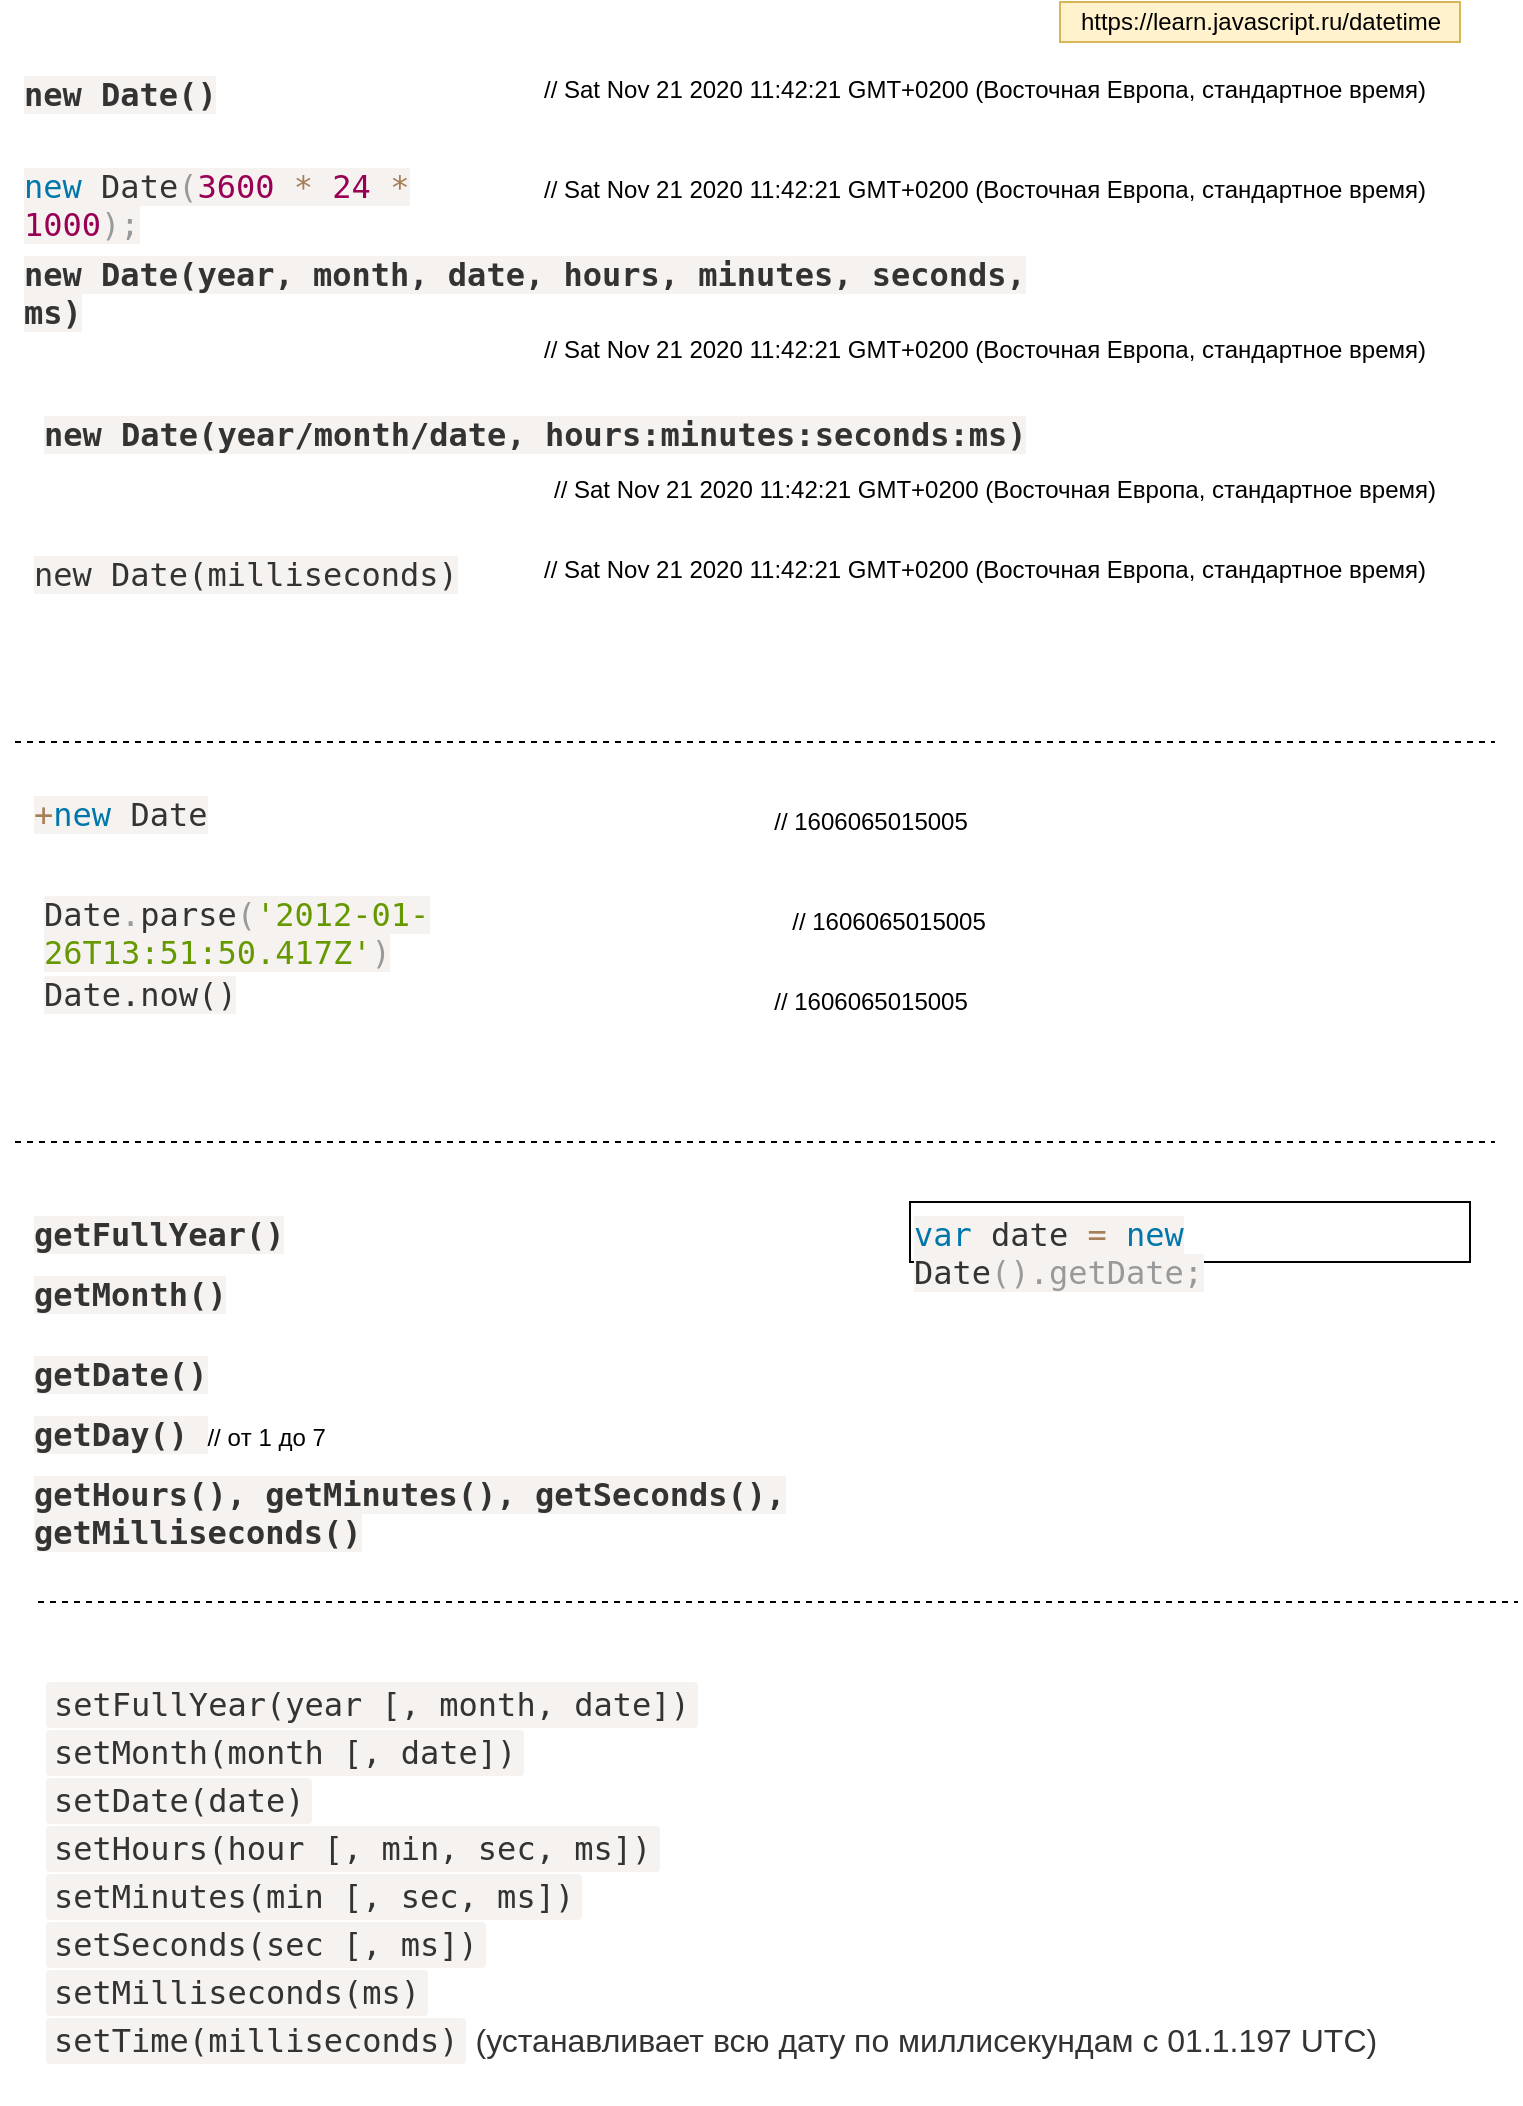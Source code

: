 <mxfile version="13.7.3" type="device" pages="2"><diagram id="C0SLp1-Ot98nmbYjIeOZ" name="data"><mxGraphModel dx="1024" dy="592" grid="1" gridSize="10" guides="1" tooltips="1" connect="1" arrows="1" fold="1" page="1" pageScale="1" pageWidth="827" pageHeight="1169" math="0" shadow="0"><root><mxCell id="0"/><mxCell id="1" parent="0"/><mxCell id="b2zXuOc86vIh6paHf0Ve-1" value="&lt;span style=&quot;color: rgb(51, 51, 51); font-family: consolas, &amp;quot;lucida console&amp;quot;, menlo, monaco, monospace; font-size: 16px; font-style: normal; font-weight: 700; letter-spacing: normal; text-indent: 0px; text-transform: none; word-spacing: 0px; background-color: rgb(245, 242, 240); display: inline; float: none;&quot;&gt;new Date()&lt;/span&gt;" style="text;whiteSpace=wrap;html=1;" parent="1" vertex="1"><mxGeometry x="40" y="40" width="110" height="30" as="geometry"/></mxCell><mxCell id="b2zXuOc86vIh6paHf0Ve-2" value="// Sat Nov 21 2020 11:42:21 GMT+0200 (Восточная Европа, стандартное время)" style="text;whiteSpace=wrap;html=1;" parent="1" vertex="1"><mxGeometry x="300" y="40" width="460" height="30" as="geometry"/></mxCell><mxCell id="b2zXuOc86vIh6paHf0Ve-3" value="&lt;span class=&quot;token keyword&quot; style=&quot;color: rgb(0, 119, 170); font-family: consolas, &amp;quot;lucida console&amp;quot;, menlo, monaco, monospace; font-size: 16px; font-style: normal; font-weight: 400; letter-spacing: normal; text-align: left; text-indent: 0px; text-transform: none; word-spacing: 0px; background-color: rgb(245, 242, 240);&quot;&gt;new&lt;/span&gt;&lt;span style=&quot;color: rgb(51, 51, 51); font-family: consolas, &amp;quot;lucida console&amp;quot;, menlo, monaco, monospace; font-size: 16px; font-style: normal; font-weight: 400; letter-spacing: normal; text-align: left; text-indent: 0px; text-transform: none; word-spacing: 0px; background-color: rgb(245, 242, 240); display: inline; float: none;&quot;&gt; &lt;/span&gt;&lt;span class=&quot;token class-name&quot; style=&quot;color: rgb(51, 51, 51); font-family: consolas, &amp;quot;lucida console&amp;quot;, menlo, monaco, monospace; font-size: 16px; font-style: normal; font-weight: 400; letter-spacing: normal; text-align: left; text-indent: 0px; text-transform: none; word-spacing: 0px; background-color: rgb(245, 242, 240);&quot;&gt;Date&lt;/span&gt;&lt;span class=&quot;token punctuation&quot; style=&quot;color: rgb(153, 153, 153); font-family: consolas, &amp;quot;lucida console&amp;quot;, menlo, monaco, monospace; font-size: 16px; font-style: normal; font-weight: 400; letter-spacing: normal; text-align: left; text-indent: 0px; text-transform: none; word-spacing: 0px; background-color: rgb(245, 242, 240);&quot;&gt;(&lt;/span&gt;&lt;span class=&quot;token number&quot; style=&quot;color: rgb(153, 0, 85); font-family: consolas, &amp;quot;lucida console&amp;quot;, menlo, monaco, monospace; font-size: 16px; font-style: normal; font-weight: 400; letter-spacing: normal; text-align: left; text-indent: 0px; text-transform: none; word-spacing: 0px; background-color: rgb(245, 242, 240);&quot;&gt;3600&lt;/span&gt;&lt;span style=&quot;color: rgb(51, 51, 51); font-family: consolas, &amp;quot;lucida console&amp;quot;, menlo, monaco, monospace; font-size: 16px; font-style: normal; font-weight: 400; letter-spacing: normal; text-align: left; text-indent: 0px; text-transform: none; word-spacing: 0px; background-color: rgb(245, 242, 240); display: inline; float: none;&quot;&gt; &lt;/span&gt;&lt;span class=&quot;token operator&quot; style=&quot;color: rgb(166, 127, 89); font-family: consolas, &amp;quot;lucida console&amp;quot;, menlo, monaco, monospace; font-size: 16px; font-style: normal; font-weight: 400; letter-spacing: normal; text-align: left; text-indent: 0px; text-transform: none; word-spacing: 0px; background-color: rgb(245, 242, 240);&quot;&gt;*&lt;/span&gt;&lt;span style=&quot;color: rgb(51, 51, 51); font-family: consolas, &amp;quot;lucida console&amp;quot;, menlo, monaco, monospace; font-size: 16px; font-style: normal; font-weight: 400; letter-spacing: normal; text-align: left; text-indent: 0px; text-transform: none; word-spacing: 0px; background-color: rgb(245, 242, 240); display: inline; float: none;&quot;&gt; &lt;/span&gt;&lt;span class=&quot;token number&quot; style=&quot;color: rgb(153, 0, 85); font-family: consolas, &amp;quot;lucida console&amp;quot;, menlo, monaco, monospace; font-size: 16px; font-style: normal; font-weight: 400; letter-spacing: normal; text-align: left; text-indent: 0px; text-transform: none; word-spacing: 0px; background-color: rgb(245, 242, 240);&quot;&gt;24&lt;/span&gt;&lt;span style=&quot;color: rgb(51, 51, 51); font-family: consolas, &amp;quot;lucida console&amp;quot;, menlo, monaco, monospace; font-size: 16px; font-style: normal; font-weight: 400; letter-spacing: normal; text-align: left; text-indent: 0px; text-transform: none; word-spacing: 0px; background-color: rgb(245, 242, 240); display: inline; float: none;&quot;&gt; &lt;/span&gt;&lt;span class=&quot;token operator&quot; style=&quot;color: rgb(166, 127, 89); font-family: consolas, &amp;quot;lucida console&amp;quot;, menlo, monaco, monospace; font-size: 16px; font-style: normal; font-weight: 400; letter-spacing: normal; text-align: left; text-indent: 0px; text-transform: none; word-spacing: 0px; background-color: rgb(245, 242, 240);&quot;&gt;*&lt;/span&gt;&lt;span style=&quot;color: rgb(51, 51, 51); font-family: consolas, &amp;quot;lucida console&amp;quot;, menlo, monaco, monospace; font-size: 16px; font-style: normal; font-weight: 400; letter-spacing: normal; text-align: left; text-indent: 0px; text-transform: none; word-spacing: 0px; background-color: rgb(245, 242, 240); display: inline; float: none;&quot;&gt; &lt;/span&gt;&lt;span class=&quot;token number&quot; style=&quot;color: rgb(153, 0, 85); font-family: consolas, &amp;quot;lucida console&amp;quot;, menlo, monaco, monospace; font-size: 16px; font-style: normal; font-weight: 400; letter-spacing: normal; text-align: left; text-indent: 0px; text-transform: none; word-spacing: 0px; background-color: rgb(245, 242, 240);&quot;&gt;1000&lt;/span&gt;&lt;span class=&quot;token punctuation&quot; style=&quot;color: rgb(153, 153, 153); font-family: consolas, &amp;quot;lucida console&amp;quot;, menlo, monaco, monospace; font-size: 16px; font-style: normal; font-weight: 400; letter-spacing: normal; text-align: left; text-indent: 0px; text-transform: none; word-spacing: 0px; background-color: rgb(245, 242, 240);&quot;&gt;)&lt;/span&gt;&lt;span class=&quot;token punctuation&quot; style=&quot;color: rgb(153, 153, 153); font-family: consolas, &amp;quot;lucida console&amp;quot;, menlo, monaco, monospace; font-size: 16px; font-style: normal; font-weight: 400; letter-spacing: normal; text-align: left; text-indent: 0px; text-transform: none; word-spacing: 0px; background-color: rgb(245, 242, 240);&quot;&gt;;&lt;/span&gt;" style="text;whiteSpace=wrap;html=1;" parent="1" vertex="1"><mxGeometry x="40" y="86" width="260" height="30" as="geometry"/></mxCell><mxCell id="b2zXuOc86vIh6paHf0Ve-4" value="// Sat Nov 21 2020 11:42:21 GMT+0200 (Восточная Европа, стандартное время)" style="text;whiteSpace=wrap;html=1;" parent="1" vertex="1"><mxGeometry x="300" y="90" width="460" height="30" as="geometry"/></mxCell><mxCell id="b2zXuOc86vIh6paHf0Ve-5" value="&lt;span style=&quot;color: rgb(51, 51, 51); font-family: consolas, &amp;quot;lucida console&amp;quot;, menlo, monaco, monospace; font-size: 16px; font-style: normal; font-weight: 700; letter-spacing: normal; text-indent: 0px; text-transform: none; word-spacing: 0px; background-color: rgb(245, 242, 240); display: inline; float: none;&quot;&gt;new Date(year, month, date, hours, minutes, seconds, ms)&lt;/span&gt;" style="text;whiteSpace=wrap;html=1;" parent="1" vertex="1"><mxGeometry x="40" y="130" width="520" height="30" as="geometry"/></mxCell><mxCell id="b2zXuOc86vIh6paHf0Ve-6" value="// Sat Nov 21 2020 11:42:21 GMT+0200 (Восточная Европа, стандартное время)" style="text;whiteSpace=wrap;html=1;" parent="1" vertex="1"><mxGeometry x="300" y="170" width="460" height="30" as="geometry"/></mxCell><mxCell id="b2zXuOc86vIh6paHf0Ve-7" value="" style="endArrow=none;dashed=1;html=1;" parent="1" edge="1"><mxGeometry width="50" height="50" relative="1" as="geometry"><mxPoint x="37.5" y="380" as="sourcePoint"/><mxPoint x="777.5" y="380" as="targetPoint"/></mxGeometry></mxCell><mxCell id="b2zXuOc86vIh6paHf0Ve-8" value="&lt;span style=&quot;color: rgb(51, 51, 51); font-family: consolas, &amp;quot;lucida console&amp;quot;, menlo, monaco, monospace; font-size: 16px; font-style: normal; font-weight: 700; letter-spacing: normal; text-indent: 0px; text-transform: none; word-spacing: 0px; background-color: rgb(245, 242, 240); display: inline; float: none;&quot;&gt;getFullYear()&lt;/span&gt;" style="text;whiteSpace=wrap;html=1;" parent="1" vertex="1"><mxGeometry x="45" y="610" width="140" height="30" as="geometry"/></mxCell><mxCell id="b2zXuOc86vIh6paHf0Ve-9" value="&lt;span style=&quot;color: rgb(51, 51, 51); font-family: consolas, &amp;quot;lucida console&amp;quot;, menlo, monaco, monospace; font-size: 16px; font-style: normal; font-weight: 700; letter-spacing: normal; text-indent: 0px; text-transform: none; word-spacing: 0px; background-color: rgb(245, 242, 240); display: inline; float: none;&quot;&gt;getMonth()&lt;/span&gt;" style="text;whiteSpace=wrap;html=1;" parent="1" vertex="1"><mxGeometry x="45" y="640" width="110" height="30" as="geometry"/></mxCell><mxCell id="b2zXuOc86vIh6paHf0Ve-10" value="&lt;span style=&quot;color: rgb(51, 51, 51); font-family: consolas, &amp;quot;lucida console&amp;quot;, menlo, monaco, monospace; font-size: 16px; font-style: normal; font-weight: 700; letter-spacing: normal; text-indent: 0px; text-transform: none; word-spacing: 0px; background-color: rgb(245, 242, 240); display: inline; float: none;&quot;&gt;getDate()&lt;/span&gt;" style="text;whiteSpace=wrap;html=1;" parent="1" vertex="1"><mxGeometry x="45" y="680" width="100" height="30" as="geometry"/></mxCell><mxCell id="b2zXuOc86vIh6paHf0Ve-11" value="&lt;span style=&quot;color: rgb(51, 51, 51); font-family: consolas, &amp;quot;lucida console&amp;quot;, menlo, monaco, monospace; font-size: 16px; font-style: normal; font-weight: 700; letter-spacing: normal; text-indent: 0px; text-transform: none; word-spacing: 0px; background-color: rgb(245, 242, 240); display: inline; float: none;&quot;&gt;getHours(), getMinutes(), getSeconds(), getMilliseconds()&lt;/span&gt;" style="text;whiteSpace=wrap;html=1;" parent="1" vertex="1"><mxGeometry x="45" y="740" width="530" height="30" as="geometry"/></mxCell><mxCell id="b2zXuOc86vIh6paHf0Ve-12" value="&lt;span style=&quot;color: rgb(51 , 51 , 51) ; font-family: &amp;#34;consolas&amp;#34; , &amp;#34;lucida console&amp;#34; , &amp;#34;menlo&amp;#34; , &amp;#34;monaco&amp;#34; , monospace ; font-size: 16px ; font-style: normal ; font-weight: 700 ; letter-spacing: normal ; text-indent: 0px ; text-transform: none ; word-spacing: 0px ; background-color: rgb(245 , 242 , 240) ; display: inline ; float: none&quot;&gt;getDay()&amp;nbsp;&lt;/span&gt;&lt;span style=&quot;text-align: center&quot;&gt;// oт 1 до 7&lt;/span&gt;" style="text;whiteSpace=wrap;html=1;" parent="1" vertex="1"><mxGeometry x="45" y="710" width="150" height="30" as="geometry"/></mxCell><mxCell id="b2zXuOc86vIh6paHf0Ve-13" value="&lt;span class=&quot;token keyword&quot; style=&quot;color: rgb(0 , 119 , 170) ; font-family: &amp;#34;consolas&amp;#34; , &amp;#34;lucida console&amp;#34; , &amp;#34;menlo&amp;#34; , &amp;#34;monaco&amp;#34; , monospace ; font-size: 16px ; font-style: normal ; font-weight: 400 ; letter-spacing: normal ; text-align: left ; text-indent: 0px ; text-transform: none ; word-spacing: 0px ; background-color: rgb(245 , 242 , 240)&quot;&gt;var&lt;/span&gt;&lt;span style=&quot;color: rgb(51 , 51 , 51) ; font-family: &amp;#34;consolas&amp;#34; , &amp;#34;lucida console&amp;#34; , &amp;#34;menlo&amp;#34; , &amp;#34;monaco&amp;#34; , monospace ; font-size: 16px ; font-style: normal ; font-weight: 400 ; letter-spacing: normal ; text-align: left ; text-indent: 0px ; text-transform: none ; word-spacing: 0px ; background-color: rgb(245 , 242 , 240) ; display: inline ; float: none&quot;&gt; date &lt;/span&gt;&lt;span class=&quot;token operator&quot; style=&quot;color: rgb(166 , 127 , 89) ; font-family: &amp;#34;consolas&amp;#34; , &amp;#34;lucida console&amp;#34; , &amp;#34;menlo&amp;#34; , &amp;#34;monaco&amp;#34; , monospace ; font-size: 16px ; font-style: normal ; font-weight: 400 ; letter-spacing: normal ; text-align: left ; text-indent: 0px ; text-transform: none ; word-spacing: 0px ; background-color: rgb(245 , 242 , 240)&quot;&gt;=&lt;/span&gt;&lt;span style=&quot;color: rgb(51 , 51 , 51) ; font-family: &amp;#34;consolas&amp;#34; , &amp;#34;lucida console&amp;#34; , &amp;#34;menlo&amp;#34; , &amp;#34;monaco&amp;#34; , monospace ; font-size: 16px ; font-style: normal ; font-weight: 400 ; letter-spacing: normal ; text-align: left ; text-indent: 0px ; text-transform: none ; word-spacing: 0px ; background-color: rgb(245 , 242 , 240) ; display: inline ; float: none&quot;&gt; &lt;/span&gt;&lt;span class=&quot;token keyword&quot; style=&quot;color: rgb(0 , 119 , 170) ; font-family: &amp;#34;consolas&amp;#34; , &amp;#34;lucida console&amp;#34; , &amp;#34;menlo&amp;#34; , &amp;#34;monaco&amp;#34; , monospace ; font-size: 16px ; font-style: normal ; font-weight: 400 ; letter-spacing: normal ; text-align: left ; text-indent: 0px ; text-transform: none ; word-spacing: 0px ; background-color: rgb(245 , 242 , 240)&quot;&gt;new&lt;/span&gt;&lt;span style=&quot;color: rgb(51 , 51 , 51) ; font-family: &amp;#34;consolas&amp;#34; , &amp;#34;lucida console&amp;#34; , &amp;#34;menlo&amp;#34; , &amp;#34;monaco&amp;#34; , monospace ; font-size: 16px ; font-style: normal ; font-weight: 400 ; letter-spacing: normal ; text-align: left ; text-indent: 0px ; text-transform: none ; word-spacing: 0px ; background-color: rgb(245 , 242 , 240) ; display: inline ; float: none&quot;&gt; &lt;/span&gt;&lt;span class=&quot;token class-name&quot; style=&quot;color: rgb(51 , 51 , 51) ; font-family: &amp;#34;consolas&amp;#34; , &amp;#34;lucida console&amp;#34; , &amp;#34;menlo&amp;#34; , &amp;#34;monaco&amp;#34; , monospace ; font-size: 16px ; font-style: normal ; font-weight: 400 ; letter-spacing: normal ; text-align: left ; text-indent: 0px ; text-transform: none ; word-spacing: 0px ; background-color: rgb(245 , 242 , 240)&quot;&gt;Date&lt;/span&gt;&lt;span class=&quot;token punctuation&quot; style=&quot;color: rgb(153 , 153 , 153) ; font-family: &amp;#34;consolas&amp;#34; , &amp;#34;lucida console&amp;#34; , &amp;#34;menlo&amp;#34; , &amp;#34;monaco&amp;#34; , monospace ; font-size: 16px ; font-style: normal ; font-weight: 400 ; letter-spacing: normal ; text-align: left ; text-indent: 0px ; text-transform: none ; word-spacing: 0px ; background-color: rgb(245 , 242 , 240)&quot;&gt;(&lt;/span&gt;&lt;span class=&quot;token punctuation&quot; style=&quot;color: rgb(153 , 153 , 153) ; font-family: &amp;#34;consolas&amp;#34; , &amp;#34;lucida console&amp;#34; , &amp;#34;menlo&amp;#34; , &amp;#34;monaco&amp;#34; , monospace ; font-size: 16px ; font-style: normal ; font-weight: 400 ; letter-spacing: normal ; text-align: left ; text-indent: 0px ; text-transform: none ; word-spacing: 0px ; background-color: rgb(245 , 242 , 240)&quot;&gt;).getDate&lt;/span&gt;&lt;span class=&quot;token punctuation&quot; style=&quot;color: rgb(153 , 153 , 153) ; font-family: &amp;#34;consolas&amp;#34; , &amp;#34;lucida console&amp;#34; , &amp;#34;menlo&amp;#34; , &amp;#34;monaco&amp;#34; , monospace ; font-size: 16px ; font-style: normal ; font-weight: 400 ; letter-spacing: normal ; text-align: left ; text-indent: 0px ; text-transform: none ; word-spacing: 0px ; background-color: rgb(245 , 242 , 240)&quot;&gt;;&lt;/span&gt;" style="text;whiteSpace=wrap;html=1;strokeColor=#000000;" parent="1" vertex="1"><mxGeometry x="485" y="610" width="280" height="30" as="geometry"/></mxCell><mxCell id="b2zXuOc86vIh6paHf0Ve-14" value="&lt;ul style=&quot;margin: 0px 0px 22px; padding: 0px 0px 0px 21px; list-style: none; color: rgb(51, 51, 51); font-size: 16px; font-style: normal; font-weight: 400; letter-spacing: normal; text-indent: 0px; text-transform: none; word-spacing: 0px; background-color: rgb(255, 255, 255);&quot;&gt;&lt;li style=&quot;margin: 0.3em 0px&quot;&gt;&lt;code style=&quot;font-family: &amp;quot;consolas&amp;quot; , &amp;quot;lucida console&amp;quot; , &amp;quot;menlo&amp;quot; , &amp;quot;monaco&amp;quot; , monospace ; padding: 2px 4px ; background: rgb(245 , 242 , 240) ; border-radius: 2px&quot;&gt;setFullYear(year [, month, date])&lt;/code&gt;&lt;/li&gt;&lt;li style=&quot;margin: 0.3em 0px&quot;&gt;&lt;code style=&quot;font-family: &amp;quot;consolas&amp;quot; , &amp;quot;lucida console&amp;quot; , &amp;quot;menlo&amp;quot; , &amp;quot;monaco&amp;quot; , monospace ; padding: 2px 4px ; background: rgb(245 , 242 , 240) ; border-radius: 2px&quot;&gt;setMonth(month [, date])&lt;/code&gt;&lt;/li&gt;&lt;li style=&quot;margin: 0.3em 0px&quot;&gt;&lt;code style=&quot;font-family: &amp;quot;consolas&amp;quot; , &amp;quot;lucida console&amp;quot; , &amp;quot;menlo&amp;quot; , &amp;quot;monaco&amp;quot; , monospace ; padding: 2px 4px ; background: rgb(245 , 242 , 240) ; border-radius: 2px&quot;&gt;setDate(date)&lt;/code&gt;&lt;/li&gt;&lt;li style=&quot;margin: 0.3em 0px&quot;&gt;&lt;code style=&quot;font-family: &amp;quot;consolas&amp;quot; , &amp;quot;lucida console&amp;quot; , &amp;quot;menlo&amp;quot; , &amp;quot;monaco&amp;quot; , monospace ; padding: 2px 4px ; background: rgb(245 , 242 , 240) ; border-radius: 2px&quot;&gt;setHours(hour [, min, sec, ms])&lt;/code&gt;&lt;/li&gt;&lt;li style=&quot;margin: 0.3em 0px&quot;&gt;&lt;code style=&quot;font-family: &amp;quot;consolas&amp;quot; , &amp;quot;lucida console&amp;quot; , &amp;quot;menlo&amp;quot; , &amp;quot;monaco&amp;quot; , monospace ; padding: 2px 4px ; background: rgb(245 , 242 , 240) ; border-radius: 2px&quot;&gt;setMinutes(min [, sec, ms])&lt;/code&gt;&lt;/li&gt;&lt;li style=&quot;margin: 0.3em 0px&quot;&gt;&lt;code style=&quot;font-family: &amp;quot;consolas&amp;quot; , &amp;quot;lucida console&amp;quot; , &amp;quot;menlo&amp;quot; , &amp;quot;monaco&amp;quot; , monospace ; padding: 2px 4px ; background: rgb(245 , 242 , 240) ; border-radius: 2px&quot;&gt;setSeconds(sec [, ms])&lt;/code&gt;&lt;/li&gt;&lt;li style=&quot;margin: 0.3em 0px&quot;&gt;&lt;code style=&quot;font-family: &amp;quot;consolas&amp;quot; , &amp;quot;lucida console&amp;quot; , &amp;quot;menlo&amp;quot; , &amp;quot;monaco&amp;quot; , monospace ; padding: 2px 4px ; background: rgb(245 , 242 , 240) ; border-radius: 2px&quot;&gt;setMilliseconds(ms)&lt;/code&gt;&lt;/li&gt;&lt;li style=&quot;margin: 0.3em 0px&quot;&gt;&lt;code style=&quot;font-family: &amp;quot;consolas&amp;quot; , &amp;quot;lucida console&amp;quot; , &amp;quot;menlo&amp;quot; , &amp;quot;monaco&amp;quot; , monospace ; padding: 2px 4px ; background: rgb(245 , 242 , 240) ; border-radius: 2px&quot;&gt;setTime(milliseconds)&lt;/code&gt;&lt;span&gt;&amp;nbsp;&lt;/span&gt;(устанавливает всю дату по миллисекундам с 01.1.197 UTC)&lt;/li&gt;&lt;/ul&gt;" style="text;whiteSpace=wrap;html=1;" parent="1" vertex="1"><mxGeometry x="30" y="840" width="755" height="200" as="geometry"/></mxCell><mxCell id="b2zXuOc86vIh6paHf0Ve-15" value="" style="endArrow=none;dashed=1;html=1;" parent="1" edge="1"><mxGeometry width="50" height="50" relative="1" as="geometry"><mxPoint x="49" y="810" as="sourcePoint"/><mxPoint x="789" y="810" as="targetPoint"/></mxGeometry></mxCell><mxCell id="hYqDtAxyc99Oe3brezLg-1" value="https://learn.javascript.ru/datetime" style="text;html=1;align=center;verticalAlign=middle;resizable=0;points=[];autosize=1;strokeColor=#d6b656;fillColor=#fff2cc;" parent="1" vertex="1"><mxGeometry x="560" y="10" width="200" height="20" as="geometry"/></mxCell><mxCell id="mqrT7VjjeOSOXV8vK15I-1" value="" style="endArrow=none;dashed=1;html=1;" parent="1" edge="1"><mxGeometry width="50" height="50" relative="1" as="geometry"><mxPoint x="37.5" y="580" as="sourcePoint"/><mxPoint x="777.5" y="580" as="targetPoint"/></mxGeometry></mxCell><mxCell id="mqrT7VjjeOSOXV8vK15I-2" value="&lt;span class=&quot;token operator&quot; style=&quot;color: rgb(166, 127, 89); font-family: consolas, &amp;quot;lucida console&amp;quot;, menlo, monaco, monospace; font-size: 16px; font-style: normal; font-weight: 400; letter-spacing: normal; text-align: left; text-indent: 0px; text-transform: none; word-spacing: 0px; background-color: rgb(245, 242, 240);&quot;&gt;+&lt;/span&gt;&lt;span class=&quot;token keyword&quot; style=&quot;color: rgb(0, 119, 170); font-family: consolas, &amp;quot;lucida console&amp;quot;, menlo, monaco, monospace; font-size: 16px; font-style: normal; font-weight: 400; letter-spacing: normal; text-align: left; text-indent: 0px; text-transform: none; word-spacing: 0px; background-color: rgb(245, 242, 240);&quot;&gt;new&lt;/span&gt;&lt;span style=&quot;color: rgb(51, 51, 51); font-family: consolas, &amp;quot;lucida console&amp;quot;, menlo, monaco, monospace; font-size: 16px; font-style: normal; font-weight: 400; letter-spacing: normal; text-align: left; text-indent: 0px; text-transform: none; word-spacing: 0px; background-color: rgb(245, 242, 240); display: inline; float: none;&quot;&gt; &lt;/span&gt;&lt;span class=&quot;token class-name&quot; style=&quot;color: rgb(51, 51, 51); font-family: consolas, &amp;quot;lucida console&amp;quot;, menlo, monaco, monospace; font-size: 16px; font-style: normal; font-weight: 400; letter-spacing: normal; text-align: left; text-indent: 0px; text-transform: none; word-spacing: 0px; background-color: rgb(245, 242, 240);&quot;&gt;Date&lt;/span&gt;" style="text;whiteSpace=wrap;html=1;" parent="1" vertex="1"><mxGeometry x="45" y="400" width="100" height="30" as="geometry"/></mxCell><mxCell id="mqrT7VjjeOSOXV8vK15I-3" value="//&amp;nbsp;1606065015005" style="text;html=1;align=center;verticalAlign=middle;resizable=0;points=[];autosize=1;" parent="1" vertex="1"><mxGeometry x="410" y="410" width="110" height="20" as="geometry"/></mxCell><mxCell id="bC6lxMcc2UQtyxQ8GTyD-1" value="&lt;span style=&quot;color: rgb(51, 51, 51); font-family: consolas, &amp;quot;lucida console&amp;quot;, menlo, monaco, monospace; font-size: 16px; font-style: normal; font-weight: 400; letter-spacing: normal; text-align: left; text-indent: 0px; text-transform: none; word-spacing: 0px; background-color: rgb(245, 242, 240); display: inline; float: none;&quot;&gt;Date&lt;/span&gt;&lt;span class=&quot;token punctuation&quot; style=&quot;color: rgb(153, 153, 153); font-family: consolas, &amp;quot;lucida console&amp;quot;, menlo, monaco, monospace; font-size: 16px; font-style: normal; font-weight: 400; letter-spacing: normal; text-align: left; text-indent: 0px; text-transform: none; word-spacing: 0px; background-color: rgb(245, 242, 240);&quot;&gt;.&lt;/span&gt;&lt;span class=&quot;token function&quot; style=&quot;color: rgb(51, 51, 51); font-family: consolas, &amp;quot;lucida console&amp;quot;, menlo, monaco, monospace; font-size: 16px; font-style: normal; font-weight: 400; letter-spacing: normal; text-align: left; text-indent: 0px; text-transform: none; word-spacing: 0px; background-color: rgb(245, 242, 240);&quot;&gt;parse&lt;/span&gt;&lt;span class=&quot;token punctuation&quot; style=&quot;color: rgb(153, 153, 153); font-family: consolas, &amp;quot;lucida console&amp;quot;, menlo, monaco, monospace; font-size: 16px; font-style: normal; font-weight: 400; letter-spacing: normal; text-align: left; text-indent: 0px; text-transform: none; word-spacing: 0px; background-color: rgb(245, 242, 240);&quot;&gt;(&lt;/span&gt;&lt;span class=&quot;token string&quot; style=&quot;color: rgb(102, 153, 0); font-family: consolas, &amp;quot;lucida console&amp;quot;, menlo, monaco, monospace; font-size: 16px; font-style: normal; font-weight: 400; letter-spacing: normal; text-align: left; text-indent: 0px; text-transform: none; word-spacing: 0px; background-color: rgb(245, 242, 240);&quot;&gt;'2012-01-26T13:51:50.417Z'&lt;/span&gt;&lt;span class=&quot;token punctuation&quot; style=&quot;color: rgb(153, 153, 153); font-family: consolas, &amp;quot;lucida console&amp;quot;, menlo, monaco, monospace; font-size: 16px; font-style: normal; font-weight: 400; letter-spacing: normal; text-align: left; text-indent: 0px; text-transform: none; word-spacing: 0px; background-color: rgb(245, 242, 240);&quot;&gt;)&lt;/span&gt;" style="text;whiteSpace=wrap;html=1;" parent="1" vertex="1"><mxGeometry x="50" y="450" width="360" height="30" as="geometry"/></mxCell><mxCell id="bC6lxMcc2UQtyxQ8GTyD-2" value="//&amp;nbsp;1606065015005" style="text;html=1;align=center;verticalAlign=middle;resizable=0;points=[];autosize=1;" parent="1" vertex="1"><mxGeometry x="419" y="460" width="110" height="20" as="geometry"/></mxCell><mxCell id="bC6lxMcc2UQtyxQ8GTyD-3" value="&lt;span style=&quot;color: rgb(51, 51, 51); font-family: consolas, &amp;quot;lucida console&amp;quot;, menlo, monaco, monospace; font-size: 16px; font-style: normal; font-weight: 400; letter-spacing: normal; text-indent: 0px; text-transform: none; word-spacing: 0px; background-color: rgb(245, 242, 240); display: inline; float: none;&quot;&gt;Date.now()&lt;/span&gt;" style="text;whiteSpace=wrap;html=1;" parent="1" vertex="1"><mxGeometry x="50" y="490" width="110" height="30" as="geometry"/></mxCell><mxCell id="bC6lxMcc2UQtyxQ8GTyD-4" value="//&amp;nbsp;1606065015005" style="text;html=1;align=center;verticalAlign=middle;resizable=0;points=[];autosize=1;" parent="1" vertex="1"><mxGeometry x="410" y="500" width="110" height="20" as="geometry"/></mxCell><mxCell id="bC6lxMcc2UQtyxQ8GTyD-5" value="&lt;span style=&quot;color: rgb(51, 51, 51); font-family: consolas, &amp;quot;lucida console&amp;quot;, menlo, monaco, monospace; font-size: 16px; font-style: normal; font-weight: 400; letter-spacing: normal; text-indent: 0px; text-transform: none; word-spacing: 0px; background-color: rgb(245, 242, 240); display: inline; float: none;&quot;&gt;new Date(milliseconds)&lt;/span&gt;" style="text;whiteSpace=wrap;html=1;" parent="1" vertex="1"><mxGeometry x="45" y="280" width="220" height="30" as="geometry"/></mxCell><mxCell id="bC6lxMcc2UQtyxQ8GTyD-6" value="// Sat Nov 21 2020 11:42:21 GMT+0200 (Восточная Европа, стандартное время)" style="text;whiteSpace=wrap;html=1;" parent="1" vertex="1"><mxGeometry x="300" y="280" width="460" height="30" as="geometry"/></mxCell><mxCell id="GiGThEqOzbR9YwLUUiaM-1" value="&lt;span style=&quot;color: rgb(51 , 51 , 51) ; font-family: &amp;#34;consolas&amp;#34; , &amp;#34;lucida console&amp;#34; , &amp;#34;menlo&amp;#34; , &amp;#34;monaco&amp;#34; , monospace ; font-size: 16px ; font-style: normal ; font-weight: 700 ; letter-spacing: normal ; text-indent: 0px ; text-transform: none ; word-spacing: 0px ; background-color: rgb(245 , 242 , 240) ; display: inline ; float: none&quot;&gt;new Date(year/month/date, hours:minutes:seconds:ms)&lt;/span&gt;" style="text;whiteSpace=wrap;html=1;" parent="1" vertex="1"><mxGeometry x="50" y="210" width="520" height="30" as="geometry"/></mxCell><mxCell id="GiGThEqOzbR9YwLUUiaM-2" value="// Sat Nov 21 2020 11:42:21 GMT+0200 (Восточная Европа, стандартное время)" style="text;whiteSpace=wrap;html=1;" parent="1" vertex="1"><mxGeometry x="305" y="240" width="460" height="30" as="geometry"/></mxCell></root></mxGraphModel></diagram><diagram id="d97gC4WNA4rnNQv7jDju" name="фишки"><mxGraphModel dx="1024" dy="592" grid="1" gridSize="10" guides="1" tooltips="1" connect="1" arrows="1" fold="1" page="1" pageScale="1" pageWidth="827" pageHeight="1169" math="0" shadow="0"><root><mxCell id="qQYNz6X-S9TifWbt1GUN-0"/><mxCell id="qQYNz6X-S9TifWbt1GUN-1" parent="qQYNz6X-S9TifWbt1GUN-0"/><mxCell id="qQYNz6X-S9TifWbt1GUN-2" value="дата больше на 70 лет" style="text;html=1;align=center;verticalAlign=middle;resizable=0;points=[];autosize=1;strokeColor=#000000;" parent="qQYNz6X-S9TifWbt1GUN-1" vertex="1"><mxGeometry x="40" y="40" width="140" height="20" as="geometry"/></mxCell><mxCell id="0aujQeLjtqKpiGsuqMHN-0" value="&lt;em class=&quot;block-highlight&quot; style=&quot;font-family: consolas, &amp;quot;lucida console&amp;quot;, menlo, monaco, monospace; display: inline-block; line-height: inherit; font-style: normal; width: 728.6px; background: rgb(245, 231, 198); color: rgb(51, 51, 51); font-size: 16px; font-weight: 400; letter-spacing: normal; text-align: left; text-indent: 0px; text-transform: none; word-spacing: 0px;&quot;&gt;d&lt;span class=&quot;token punctuation&quot; style=&quot;color: rgb(153 , 153 , 153)&quot;&gt;.&lt;/span&gt;&lt;span class=&quot;token function&quot;&gt;setDate&lt;/span&gt;&lt;span class=&quot;token punctuation&quot; style=&quot;color: rgb(153 , 153 , 153)&quot;&gt;(&lt;/span&gt;d&lt;span class=&quot;token punctuation&quot; style=&quot;color: rgb(153 , 153 , 153)&quot;&gt;.&lt;/span&gt;&lt;span class=&quot;token function&quot;&gt;getDate&lt;/span&gt;&lt;span class=&quot;token punctuation&quot; style=&quot;color: rgb(153 , 153 , 153)&quot;&gt;(&lt;/span&gt;&lt;span class=&quot;token punctuation&quot; style=&quot;color: rgb(153 , 153 , 153)&quot;&gt;)&lt;/span&gt; &lt;span class=&quot;token operator&quot; style=&quot;color: rgb(166 , 127 , 89)&quot;&gt;+&lt;/span&gt; &lt;span class=&quot;token number&quot; style=&quot;color: rgb(153 , 0 , 85)&quot;&gt;2&lt;/span&gt;&lt;span class=&quot;token punctuation&quot; style=&quot;color: rgb(153 , 153 , 153)&quot;&gt;)&lt;/span&gt;&lt;span class=&quot;token punctuation&quot; style=&quot;color: rgb(153 , 153 , 153)&quot;&gt;;&lt;/span&gt;&lt;/em&gt;" style="text;whiteSpace=wrap;html=1;" parent="qQYNz6X-S9TifWbt1GUN-1" vertex="1"><mxGeometry x="40" y="80" width="550" height="30" as="geometry"/></mxCell><mxCell id="1pMW0CUV_8wXplWBzWzH-0" value="&lt;span class=&quot;token keyword&quot; style=&quot;color: rgb(0 , 119 , 170) ; font-family: &amp;#34;consolas&amp;#34; , &amp;#34;lucida console&amp;#34; , &amp;#34;menlo&amp;#34; , &amp;#34;monaco&amp;#34; , monospace ; font-size: 16px ; font-style: normal ; font-weight: 400 ; letter-spacing: normal ; text-align: left ; text-indent: 0px ; text-transform: none ; word-spacing: 0px ; background-color: rgb(245 , 242 , 240)&quot;&gt;var&lt;/span&gt;&lt;span style=&quot;color: rgb(51 , 51 , 51) ; font-family: &amp;#34;consolas&amp;#34; , &amp;#34;lucida console&amp;#34; , &amp;#34;menlo&amp;#34; , &amp;#34;monaco&amp;#34; , monospace ; font-size: 16px ; font-style: normal ; font-weight: 400 ; letter-spacing: normal ; text-align: left ; text-indent: 0px ; text-transform: none ; word-spacing: 0px ; background-color: rgb(245 , 242 , 240) ; display: inline ; float: none&quot;&gt; start &lt;/span&gt;&lt;span class=&quot;token operator&quot; style=&quot;color: rgb(166 , 127 , 89) ; font-family: &amp;#34;consolas&amp;#34; , &amp;#34;lucida console&amp;#34; , &amp;#34;menlo&amp;#34; , &amp;#34;monaco&amp;#34; , monospace ; font-size: 16px ; font-style: normal ; font-weight: 400 ; letter-spacing: normal ; text-align: left ; text-indent: 0px ; text-transform: none ; word-spacing: 0px ; background-color: rgb(245 , 242 , 240)&quot;&gt;=&lt;/span&gt;&lt;span style=&quot;color: rgb(51 , 51 , 51) ; font-family: &amp;#34;consolas&amp;#34; , &amp;#34;lucida console&amp;#34; , &amp;#34;menlo&amp;#34; , &amp;#34;monaco&amp;#34; , monospace ; font-size: 16px ; font-style: normal ; font-weight: 400 ; letter-spacing: normal ; text-align: left ; text-indent: 0px ; text-transform: none ; word-spacing: 0px ; background-color: rgb(245 , 242 , 240) ; display: inline ; float: none&quot;&gt; &lt;/span&gt;&lt;span class=&quot;token keyword&quot; style=&quot;color: rgb(0 , 119 , 170) ; font-family: &amp;#34;consolas&amp;#34; , &amp;#34;lucida console&amp;#34; , &amp;#34;menlo&amp;#34; , &amp;#34;monaco&amp;#34; , monospace ; font-size: 16px ; font-style: normal ; font-weight: 400 ; letter-spacing: normal ; text-align: left ; text-indent: 0px ; text-transform: none ; word-spacing: 0px ; background-color: rgb(245 , 242 , 240)&quot;&gt;new&lt;/span&gt;&lt;span style=&quot;color: rgb(51 , 51 , 51) ; font-family: &amp;#34;consolas&amp;#34; , &amp;#34;lucida console&amp;#34; , &amp;#34;menlo&amp;#34; , &amp;#34;monaco&amp;#34; , monospace ; font-size: 16px ; font-style: normal ; font-weight: 400 ; letter-spacing: normal ; text-align: left ; text-indent: 0px ; text-transform: none ; word-spacing: 0px ; background-color: rgb(245 , 242 , 240) ; display: inline ; float: none&quot;&gt; &lt;/span&gt;&lt;span class=&quot;token class-name&quot; style=&quot;color: rgb(51 , 51 , 51) ; font-family: &amp;#34;consolas&amp;#34; , &amp;#34;lucida console&amp;#34; , &amp;#34;menlo&amp;#34; , &amp;#34;monaco&amp;#34; , monospace ; font-size: 16px ; font-style: normal ; font-weight: 400 ; letter-spacing: normal ; text-align: left ; text-indent: 0px ; text-transform: none ; word-spacing: 0px ; background-color: rgb(245 , 242 , 240)&quot;&gt;Date&lt;/span&gt;&lt;span class=&quot;token punctuation&quot; style=&quot;color: rgb(153 , 153 , 153) ; font-family: &amp;#34;consolas&amp;#34; , &amp;#34;lucida console&amp;#34; , &amp;#34;menlo&amp;#34; , &amp;#34;monaco&amp;#34; , monospace ; font-size: 16px ; font-style: normal ; font-weight: 400 ; letter-spacing: normal ; text-align: left ; text-indent: 0px ; text-transform: none ; word-spacing: 0px ; background-color: rgb(245 , 242 , 240)&quot;&gt;;&lt;/span&gt;&lt;span style=&quot;color: rgb(51 , 51 , 51) ; font-family: &amp;#34;consolas&amp;#34; , &amp;#34;lucida console&amp;#34; , &amp;#34;menlo&amp;#34; , &amp;#34;monaco&amp;#34; , monospace ; font-size: 16px ; font-style: normal ; font-weight: 400 ; letter-spacing: normal ; text-align: left ; text-indent: 0px ; text-transform: none ; word-spacing: 0px ; background-color: rgb(245 , 242 , 240) ; display: inline ; float: none&quot;&gt; &lt;/span&gt;&lt;span class=&quot;token comment&quot; style=&quot;color: rgb(112 , 128 , 144) ; font-family: &amp;#34;consolas&amp;#34; , &amp;#34;lucida console&amp;#34; , &amp;#34;menlo&amp;#34; , &amp;#34;monaco&amp;#34; , monospace ; font-size: 16px ; font-style: normal ; font-weight: 400 ; letter-spacing: normal ; text-align: left ; text-indent: 0px ; text-transform: none ; word-spacing: 0px ; background-color: rgb(245 , 242 , 240)&quot;&gt;// засекли время&lt;/span&gt;&lt;span style=&quot;color: rgb(51 , 51 , 51) ; font-family: &amp;#34;consolas&amp;#34; , &amp;#34;lucida console&amp;#34; , &amp;#34;menlo&amp;#34; , &amp;#34;monaco&amp;#34; , monospace ; font-size: 16px ; font-style: normal ; font-weight: 400 ; letter-spacing: normal ; text-align: left ; text-indent: 0px ; text-transform: none ; word-spacing: 0px ; background-color: rgb(245 , 242 , 240) ; display: inline ; float: none&quot;&gt;&lt;br&gt;&lt;br&gt;&lt;/span&gt;&lt;span class=&quot;token keyword&quot; style=&quot;color: rgb(0 , 119 , 170) ; font-family: &amp;#34;consolas&amp;#34; , &amp;#34;lucida console&amp;#34; , &amp;#34;menlo&amp;#34; , &amp;#34;monaco&amp;#34; , monospace ; font-size: 16px ; font-style: normal ; font-weight: 400 ; letter-spacing: normal ; text-align: left ; text-indent: 0px ; text-transform: none ; word-spacing: 0px ; background-color: rgb(245 , 242 , 240)&quot;&gt;var&lt;/span&gt;&lt;span style=&quot;color: rgb(51 , 51 , 51) ; font-family: &amp;#34;consolas&amp;#34; , &amp;#34;lucida console&amp;#34; , &amp;#34;menlo&amp;#34; , &amp;#34;monaco&amp;#34; , monospace ; font-size: 16px ; font-style: normal ; font-weight: 400 ; letter-spacing: normal ; text-align: left ; text-indent: 0px ; text-transform: none ; word-spacing: 0px ; background-color: rgb(245 , 242 , 240) ; display: inline ; float: none&quot;&gt; end &lt;/span&gt;&lt;span class=&quot;token operator&quot; style=&quot;color: rgb(166 , 127 , 89) ; font-family: &amp;#34;consolas&amp;#34; , &amp;#34;lucida console&amp;#34; , &amp;#34;menlo&amp;#34; , &amp;#34;monaco&amp;#34; , monospace ; font-size: 16px ; font-style: normal ; font-weight: 400 ; letter-spacing: normal ; text-align: left ; text-indent: 0px ; text-transform: none ; word-spacing: 0px ; background-color: rgb(245 , 242 , 240)&quot;&gt;=&lt;/span&gt;&lt;span style=&quot;color: rgb(51 , 51 , 51) ; font-family: &amp;#34;consolas&amp;#34; , &amp;#34;lucida console&amp;#34; , &amp;#34;menlo&amp;#34; , &amp;#34;monaco&amp;#34; , monospace ; font-size: 16px ; font-style: normal ; font-weight: 400 ; letter-spacing: normal ; text-align: left ; text-indent: 0px ; text-transform: none ; word-spacing: 0px ; background-color: rgb(245 , 242 , 240) ; display: inline ; float: none&quot;&gt; &lt;/span&gt;&lt;span class=&quot;token keyword&quot; style=&quot;color: rgb(0 , 119 , 170) ; font-family: &amp;#34;consolas&amp;#34; , &amp;#34;lucida console&amp;#34; , &amp;#34;menlo&amp;#34; , &amp;#34;monaco&amp;#34; , monospace ; font-size: 16px ; font-style: normal ; font-weight: 400 ; letter-spacing: normal ; text-align: left ; text-indent: 0px ; text-transform: none ; word-spacing: 0px ; background-color: rgb(245 , 242 , 240)&quot;&gt;new&lt;/span&gt;&lt;span style=&quot;color: rgb(51 , 51 , 51) ; font-family: &amp;#34;consolas&amp;#34; , &amp;#34;lucida console&amp;#34; , &amp;#34;menlo&amp;#34; , &amp;#34;monaco&amp;#34; , monospace ; font-size: 16px ; font-style: normal ; font-weight: 400 ; letter-spacing: normal ; text-align: left ; text-indent: 0px ; text-transform: none ; word-spacing: 0px ; background-color: rgb(245 , 242 , 240) ; display: inline ; float: none&quot;&gt; &lt;/span&gt;&lt;span class=&quot;token class-name&quot; style=&quot;color: rgb(51 , 51 , 51) ; font-family: &amp;#34;consolas&amp;#34; , &amp;#34;lucida console&amp;#34; , &amp;#34;menlo&amp;#34; , &amp;#34;monaco&amp;#34; , monospace ; font-size: 16px ; font-style: normal ; font-weight: 400 ; letter-spacing: normal ; text-align: left ; text-indent: 0px ; text-transform: none ; word-spacing: 0px ; background-color: rgb(245 , 242 , 240)&quot;&gt;Date&lt;/span&gt;&lt;span class=&quot;token punctuation&quot; style=&quot;color: rgb(153 , 153 , 153) ; font-family: &amp;#34;consolas&amp;#34; , &amp;#34;lucida console&amp;#34; , &amp;#34;menlo&amp;#34; , &amp;#34;monaco&amp;#34; , monospace ; font-size: 16px ; font-style: normal ; font-weight: 400 ; letter-spacing: normal ; text-align: left ; text-indent: 0px ; text-transform: none ; word-spacing: 0px ; background-color: rgb(245 , 242 , 240)&quot;&gt;;&lt;/span&gt;&lt;span style=&quot;color: rgb(51 , 51 , 51) ; font-family: &amp;#34;consolas&amp;#34; , &amp;#34;lucida console&amp;#34; , &amp;#34;menlo&amp;#34; , &amp;#34;monaco&amp;#34; , monospace ; font-size: 16px ; font-style: normal ; font-weight: 400 ; letter-spacing: normal ; text-align: left ; text-indent: 0px ; text-transform: none ; word-spacing: 0px ; background-color: rgb(245 , 242 , 240) ; display: inline ; float: none&quot;&gt; &lt;/span&gt;&lt;span class=&quot;token comment&quot; style=&quot;color: rgb(112 , 128 , 144) ; font-family: &amp;#34;consolas&amp;#34; , &amp;#34;lucida console&amp;#34; , &amp;#34;menlo&amp;#34; , &amp;#34;monaco&amp;#34; , monospace ; font-size: 16px ; font-style: normal ; font-weight: 400 ; letter-spacing: normal ; text-align: left ; text-indent: 0px ; text-transform: none ; word-spacing: 0px ; background-color: rgb(245 , 242 , 240)&quot;&gt;// конец измерения&lt;/span&gt;&lt;span style=&quot;color: rgb(51 , 51 , 51) ; font-family: &amp;#34;consolas&amp;#34; , &amp;#34;lucida console&amp;#34; , &amp;#34;menlo&amp;#34; , &amp;#34;monaco&amp;#34; , monospace ; font-size: 16px ; font-style: normal ; font-weight: 400 ; letter-spacing: normal ; text-align: left ; text-indent: 0px ; text-transform: none ; word-spacing: 0px ; background-color: rgb(245 , 242 , 240) ; display: inline ; float: none&quot;&gt;&lt;br&gt;&lt;br&gt;&lt;/span&gt;&lt;span class=&quot;token function&quot; style=&quot;color: rgb(51 , 51 , 51) ; font-family: &amp;#34;consolas&amp;#34; , &amp;#34;lucida console&amp;#34; , &amp;#34;menlo&amp;#34; , &amp;#34;monaco&amp;#34; , monospace ; font-size: 16px ; font-style: normal ; font-weight: 400 ; letter-spacing: normal ; text-align: left ; text-indent: 0px ; text-transform: none ; word-spacing: 0px ; background-color: rgb(245 , 242 , 240)&quot;&gt;alert&lt;/span&gt;&lt;span class=&quot;token punctuation&quot; style=&quot;color: rgb(153 , 153 , 153) ; font-family: &amp;#34;consolas&amp;#34; , &amp;#34;lucida console&amp;#34; , &amp;#34;menlo&amp;#34; , &amp;#34;monaco&amp;#34; , monospace ; font-size: 16px ; font-style: normal ; font-weight: 400 ; letter-spacing: normal ; text-align: left ; text-indent: 0px ; text-transform: none ; word-spacing: 0px ; background-color: rgb(245 , 242 , 240)&quot;&gt;(&lt;/span&gt;&lt;span style=&quot;color: rgb(51 , 51 , 51) ; font-family: &amp;#34;consolas&amp;#34; , &amp;#34;lucida console&amp;#34; , &amp;#34;menlo&amp;#34; , &amp;#34;monaco&amp;#34; , monospace ; font-size: 16px ; font-style: normal ; font-weight: 400 ; letter-spacing: normal ; text-align: left ; text-indent: 0px ; text-transform: none ; word-spacing: 0px ; background-color: rgb(245 , 242 , 240) ; display: inline ; float: none&quot;&gt; &lt;/span&gt;&lt;span class=&quot;token string&quot; style=&quot;color: rgb(102 , 153 , 0) ; font-family: &amp;#34;consolas&amp;#34; , &amp;#34;lucida console&amp;#34; , &amp;#34;menlo&amp;#34; , &amp;#34;monaco&amp;#34; , monospace ; font-size: 16px ; font-style: normal ; font-weight: 400 ; letter-spacing: normal ; text-align: left ; text-indent: 0px ; text-transform: none ; word-spacing: 0px ; background-color: rgb(245 , 242 , 240)&quot;&gt;&quot;Цикл занял &quot;&lt;/span&gt;&lt;span style=&quot;color: rgb(51 , 51 , 51) ; font-family: &amp;#34;consolas&amp;#34; , &amp;#34;lucida console&amp;#34; , &amp;#34;menlo&amp;#34; , &amp;#34;monaco&amp;#34; , monospace ; font-size: 16px ; font-style: normal ; font-weight: 400 ; letter-spacing: normal ; text-align: left ; text-indent: 0px ; text-transform: none ; word-spacing: 0px ; background-color: rgb(245 , 242 , 240) ; display: inline ; float: none&quot;&gt; &lt;/span&gt;&lt;span class=&quot;token operator&quot; style=&quot;color: rgb(166 , 127 , 89) ; font-family: &amp;#34;consolas&amp;#34; , &amp;#34;lucida console&amp;#34; , &amp;#34;menlo&amp;#34; , &amp;#34;monaco&amp;#34; , monospace ; font-size: 16px ; font-style: normal ; font-weight: 400 ; letter-spacing: normal ; text-align: left ; text-indent: 0px ; text-transform: none ; word-spacing: 0px ; background-color: rgb(245 , 242 , 240)&quot;&gt;+&lt;/span&gt;&lt;span style=&quot;color: rgb(51 , 51 , 51) ; font-family: &amp;#34;consolas&amp;#34; , &amp;#34;lucida console&amp;#34; , &amp;#34;menlo&amp;#34; , &amp;#34;monaco&amp;#34; , monospace ; font-size: 16px ; font-style: normal ; font-weight: 400 ; letter-spacing: normal ; text-align: left ; text-indent: 0px ; text-transform: none ; word-spacing: 0px ; background-color: rgb(245 , 242 , 240) ; display: inline ; float: none&quot;&gt; &lt;/span&gt;&lt;span class=&quot;token punctuation&quot; style=&quot;color: rgb(153 , 153 , 153) ; font-family: &amp;#34;consolas&amp;#34; , &amp;#34;lucida console&amp;#34; , &amp;#34;menlo&amp;#34; , &amp;#34;monaco&amp;#34; , monospace ; font-size: 16px ; font-style: normal ; font-weight: 400 ; letter-spacing: normal ; text-align: left ; text-indent: 0px ; text-transform: none ; word-spacing: 0px ; background-color: rgb(245 , 242 , 240)&quot;&gt;(&lt;/span&gt;&lt;span style=&quot;color: rgb(51 , 51 , 51) ; font-family: &amp;#34;consolas&amp;#34; , &amp;#34;lucida console&amp;#34; , &amp;#34;menlo&amp;#34; , &amp;#34;monaco&amp;#34; , monospace ; font-size: 16px ; font-style: normal ; font-weight: 400 ; letter-spacing: normal ; text-align: left ; text-indent: 0px ; text-transform: none ; word-spacing: 0px ; background-color: rgb(245 , 242 , 240) ; display: inline ; float: none&quot;&gt;end &lt;/span&gt;&lt;span class=&quot;token operator&quot; style=&quot;color: rgb(166 , 127 , 89) ; font-family: &amp;#34;consolas&amp;#34; , &amp;#34;lucida console&amp;#34; , &amp;#34;menlo&amp;#34; , &amp;#34;monaco&amp;#34; , monospace ; font-size: 16px ; font-style: normal ; font-weight: 400 ; letter-spacing: normal ; text-align: left ; text-indent: 0px ; text-transform: none ; word-spacing: 0px ; background-color: rgb(245 , 242 , 240)&quot;&gt;-&lt;/span&gt;&lt;span style=&quot;color: rgb(51 , 51 , 51) ; font-family: &amp;#34;consolas&amp;#34; , &amp;#34;lucida console&amp;#34; , &amp;#34;menlo&amp;#34; , &amp;#34;monaco&amp;#34; , monospace ; font-size: 16px ; font-style: normal ; font-weight: 400 ; letter-spacing: normal ; text-align: left ; text-indent: 0px ; text-transform: none ; word-spacing: 0px ; background-color: rgb(245 , 242 , 240) ; display: inline ; float: none&quot;&gt; start&lt;/span&gt;&lt;span class=&quot;token punctuation&quot; style=&quot;color: rgb(153 , 153 , 153) ; font-family: &amp;#34;consolas&amp;#34; , &amp;#34;lucida console&amp;#34; , &amp;#34;menlo&amp;#34; , &amp;#34;monaco&amp;#34; , monospace ; font-size: 16px ; font-style: normal ; font-weight: 400 ; letter-spacing: normal ; text-align: left ; text-indent: 0px ; text-transform: none ; word-spacing: 0px ; background-color: rgb(245 , 242 , 240)&quot;&gt;)&lt;/span&gt;&lt;span style=&quot;color: rgb(51 , 51 , 51) ; font-family: &amp;#34;consolas&amp;#34; , &amp;#34;lucida console&amp;#34; , &amp;#34;menlo&amp;#34; , &amp;#34;monaco&amp;#34; , monospace ; font-size: 16px ; font-style: normal ; font-weight: 400 ; letter-spacing: normal ; text-align: left ; text-indent: 0px ; text-transform: none ; word-spacing: 0px ; background-color: rgb(245 , 242 , 240) ; display: inline ; float: none&quot;&gt; &lt;/span&gt;" style="text;whiteSpace=wrap;html=1;" parent="qQYNz6X-S9TifWbt1GUN-1" vertex="1"><mxGeometry x="40" y="190" width="360" height="110" as="geometry"/></mxCell><mxCell id="1pMW0CUV_8wXplWBzWzH-1" value="" style="endArrow=none;dashed=1;html=1;" parent="qQYNz6X-S9TifWbt1GUN-1" edge="1"><mxGeometry width="50" height="50" relative="1" as="geometry"><mxPoint x="40" y="160" as="sourcePoint"/><mxPoint x="740" y="160" as="targetPoint"/></mxGeometry></mxCell><mxCell id="tdrn5XZhSc5rIXUVimAi-0" value="&lt;div style=&quot;color: rgb(212, 212, 212); background-color: rgb(30, 30, 30); font-family: consolas, &amp;quot;courier new&amp;quot;, monospace; font-weight: normal; font-size: 14px; line-height: 19px;&quot;&gt;&lt;div&gt;&lt;span style=&quot;color: #569cd6&quot;&gt;const&lt;/span&gt;&lt;span style=&quot;color: #d4d4d4&quot;&gt;&amp;nbsp;&lt;/span&gt;&lt;span style=&quot;color: #4fc1ff&quot;&gt;minDataInput&lt;/span&gt;&lt;span style=&quot;color: #d4d4d4&quot;&gt;&amp;nbsp;=&amp;nbsp;&lt;/span&gt;&lt;span style=&quot;color: #569cd6&quot;&gt;new&lt;/span&gt;&lt;span style=&quot;color: #d4d4d4&quot;&gt;&amp;nbsp;&lt;/span&gt;&lt;span style=&quot;color: #4ec9b0&quot;&gt;Date&lt;/span&gt;&lt;span style=&quot;color: #d4d4d4&quot;&gt;(&lt;/span&gt;&lt;span style=&quot;color: #569cd6&quot;&gt;new&lt;/span&gt;&lt;span style=&quot;color: #d4d4d4&quot;&gt;&amp;nbsp;&lt;/span&gt;&lt;span style=&quot;color: #4ec9b0&quot;&gt;Date&lt;/span&gt;&lt;span style=&quot;color: #d4d4d4&quot;&gt;()&amp;nbsp;-&amp;nbsp;&lt;/span&gt;&lt;span style=&quot;color: #4fc1ff&quot;&gt;fiftyYears&lt;/span&gt;&lt;span style=&quot;color: #d4d4d4&quot;&gt;);&lt;/span&gt;&lt;/div&gt;&lt;/div&gt;" style="text;whiteSpace=wrap;html=1;" parent="qQYNz6X-S9TifWbt1GUN-1" vertex="1"><mxGeometry x="40" y="380" width="450" height="30" as="geometry"/></mxCell><mxCell id="tdrn5XZhSc5rIXUVimAi-1" value="" style="endArrow=none;dashed=1;html=1;" parent="qQYNz6X-S9TifWbt1GUN-1" edge="1"><mxGeometry width="50" height="50" relative="1" as="geometry"><mxPoint x="40" y="330" as="sourcePoint"/><mxPoint x="740" y="330" as="targetPoint"/></mxGeometry></mxCell><mxCell id="tdrn5XZhSc5rIXUVimAi-2" value="&lt;div style=&quot;color: rgb(212, 212, 212); background-color: rgb(30, 30, 30); font-family: consolas, &amp;quot;courier new&amp;quot;, monospace; font-weight: normal; font-size: 14px; line-height: 19px;&quot;&gt;&lt;div&gt;&lt;span style=&quot;color: #569cd6&quot;&gt;const&lt;/span&gt;&lt;span style=&quot;color: #d4d4d4&quot;&gt;&amp;nbsp;&lt;/span&gt;&lt;span style=&quot;color: #4fc1ff&quot;&gt;fiftyYears&lt;/span&gt;&lt;span style=&quot;color: #d4d4d4&quot;&gt;&amp;nbsp;=&amp;nbsp;&lt;/span&gt;&lt;span style=&quot;color: #b5cea8&quot;&gt;1000&lt;/span&gt;&lt;span style=&quot;color: #d4d4d4&quot;&gt;&amp;nbsp;*&amp;nbsp;&lt;/span&gt;&lt;span style=&quot;color: #b5cea8&quot;&gt;60&lt;/span&gt;&lt;span style=&quot;color: #d4d4d4&quot;&gt;&amp;nbsp;*&amp;nbsp;&lt;/span&gt;&lt;span style=&quot;color: #b5cea8&quot;&gt;60&lt;/span&gt;&lt;span style=&quot;color: #d4d4d4&quot;&gt;&amp;nbsp;*&amp;nbsp;&lt;/span&gt;&lt;span style=&quot;color: #b5cea8&quot;&gt;24&lt;/span&gt;&lt;span style=&quot;color: #d4d4d4&quot;&gt;&amp;nbsp;*&amp;nbsp;&lt;/span&gt;&lt;span style=&quot;color: #b5cea8&quot;&gt;364&lt;/span&gt;&lt;span style=&quot;color: #d4d4d4&quot;&gt;&amp;nbsp;*&amp;nbsp;&lt;/span&gt;&lt;span style=&quot;color: #b5cea8&quot;&gt;50&lt;/span&gt;&lt;span style=&quot;color: #d4d4d4&quot;&gt;;&lt;/span&gt;&lt;/div&gt;&lt;/div&gt;" style="text;whiteSpace=wrap;html=1;" parent="qQYNz6X-S9TifWbt1GUN-1" vertex="1"><mxGeometry x="40" y="350" width="410" height="30" as="geometry"/></mxCell><mxCell id="tdrn5XZhSc5rIXUVimAi-3" value="получил дату на 50 лет меньше&amp;nbsp;" style="text;html=1;align=center;verticalAlign=middle;resizable=0;points=[];autosize=1;" parent="qQYNz6X-S9TifWbt1GUN-1" vertex="1"><mxGeometry x="520" y="360" width="200" height="20" as="geometry"/></mxCell><mxCell id="I3XI8ZVmhs3mcnfBOt_r-0" value="&lt;div style=&quot;background-color: rgb(30 , 30 , 30) ; font-family: &amp;#34;consolas&amp;#34; , &amp;#34;courier new&amp;#34; , monospace ; font-weight: normal ; font-size: 14px ; line-height: 19px&quot;&gt;&lt;div style=&quot;color: rgb(212 , 212 , 212)&quot;&gt;&lt;span style=&quot;color: #569cd6&quot;&gt;function&lt;/span&gt;&lt;span style=&quot;color: #d4d4d4&quot;&gt;&amp;nbsp;&lt;/span&gt;&lt;span style=&quot;color: #dcdcaa&quot;&gt;parseDate&lt;/span&gt;&lt;span style=&quot;color: #d4d4d4&quot;&gt;(&lt;/span&gt;&lt;span style=&quot;color: #9cdcfe&quot;&gt;datе&lt;/span&gt;&lt;span style=&quot;color: #d4d4d4&quot;&gt;)&amp;nbsp;{&lt;/span&gt;&lt;/div&gt;&lt;div style=&quot;color: rgb(212 , 212 , 212)&quot;&gt;&lt;span style=&quot;color: #d4d4d4&quot;&gt;&amp;nbsp;&amp;nbsp;&amp;nbsp;&amp;nbsp;&lt;/span&gt;&lt;span style=&quot;color: #569cd6&quot;&gt;let&lt;/span&gt;&lt;span style=&quot;color: #d4d4d4&quot;&gt;&amp;nbsp;&lt;/span&gt;&lt;span style=&quot;color: #9cdcfe&quot;&gt;dd&lt;/span&gt;&lt;span style=&quot;color: #d4d4d4&quot;&gt;&amp;nbsp;=&amp;nbsp;&lt;/span&gt;&lt;span style=&quot;color: #9cdcfe&quot;&gt;date&lt;/span&gt;&lt;span style=&quot;color: #d4d4d4&quot;&gt;.&lt;/span&gt;&lt;span style=&quot;color: #dcdcaa&quot;&gt;getDate&lt;/span&gt;&lt;span style=&quot;color: #d4d4d4&quot;&gt;();&lt;/span&gt;&lt;/div&gt;&lt;div style=&quot;color: rgb(212 , 212 , 212)&quot;&gt;&lt;span style=&quot;color: #d4d4d4&quot;&gt;&amp;nbsp;&amp;nbsp;&amp;nbsp;&amp;nbsp;&lt;/span&gt;&lt;span style=&quot;color: #569cd6&quot;&gt;let&lt;/span&gt;&lt;span style=&quot;color: #d4d4d4&quot;&gt;&amp;nbsp;&lt;/span&gt;&lt;span style=&quot;color: #9cdcfe&quot;&gt;mm&lt;/span&gt;&lt;span style=&quot;color: #d4d4d4&quot;&gt;&amp;nbsp;=&amp;nbsp;&lt;/span&gt;&lt;span style=&quot;color: #9cdcfe&quot;&gt;date&lt;/span&gt;&lt;span style=&quot;color: #d4d4d4&quot;&gt;.&lt;/span&gt;&lt;span style=&quot;color: #dcdcaa&quot;&gt;getMonth&lt;/span&gt;&lt;span style=&quot;color: #d4d4d4&quot;&gt;()&amp;nbsp;+&amp;nbsp;&lt;/span&gt;&lt;span style=&quot;color: #b5cea8&quot;&gt;1&lt;/span&gt;&lt;span style=&quot;color: #d4d4d4&quot;&gt;;&amp;nbsp;&lt;/span&gt;&lt;span style=&quot;color: #6a9955&quot;&gt;//&amp;nbsp;месяц&amp;nbsp;1-12&lt;/span&gt;&lt;/div&gt;&lt;div&gt;&lt;span style=&quot;color: rgb(212 , 212 , 212)&quot;&gt;&amp;nbsp; &amp;nbsp; &lt;/span&gt;&lt;font color=&quot;#569cd6&quot;&gt;let&lt;/font&gt;&lt;span style=&quot;color: rgb(212 , 212 , 212)&quot;&gt;&amp;nbsp;&lt;/span&gt;&lt;span style=&quot;color: rgb(156 , 220 , 254)&quot;&gt;yy&lt;/span&gt;&lt;span style=&quot;color: rgb(212 , 212 , 212)&quot;&gt;&amp;nbsp;=&amp;nbsp;&lt;/span&gt;&lt;span style=&quot;color: rgb(156 , 220 , 254)&quot;&gt;date&lt;/span&gt;&lt;span style=&quot;color: rgb(212 , 212 , 212)&quot;&gt;.&lt;/span&gt;&lt;span style=&quot;color: rgb(220 , 220 , 170)&quot;&gt;getFullYear&lt;/span&gt;&lt;span style=&quot;color: rgb(212 , 212 , 212)&quot;&gt;()&amp;nbsp;%&amp;nbsp;&lt;/span&gt;&lt;span style=&quot;color: rgb(181 , 206 , 168)&quot;&gt;100&lt;/span&gt;&lt;span style=&quot;color: rgb(212 , 212 , 212)&quot;&gt;;&lt;/span&gt;&lt;/div&gt;&lt;br&gt;&lt;div style=&quot;color: rgb(212 , 212 , 212)&quot;&gt;&lt;span style=&quot;color: #d4d4d4&quot;&gt;&amp;nbsp;&amp;nbsp;&amp;nbsp;&amp;nbsp;&lt;/span&gt;&lt;span style=&quot;color: #c586c0&quot;&gt;if&lt;/span&gt;&lt;span style=&quot;color: #d4d4d4&quot;&gt;&amp;nbsp;(&lt;/span&gt;&lt;span style=&quot;color: #9cdcfe&quot;&gt;yy&lt;/span&gt;&lt;span style=&quot;color: #d4d4d4&quot;&gt;&amp;nbsp;&amp;lt;&amp;nbsp;&lt;/span&gt;&lt;span style=&quot;color: #b5cea8&quot;&gt;10&lt;/span&gt;&lt;span style=&quot;color: #d4d4d4&quot;&gt;)&amp;nbsp;&lt;/span&gt;&lt;span style=&quot;color: #9cdcfe&quot;&gt;yy&lt;/span&gt;&lt;span style=&quot;color: #d4d4d4&quot;&gt;&amp;nbsp;=&amp;nbsp;&lt;/span&gt;&lt;span style=&quot;color: #ce9178&quot;&gt;'0'&lt;/span&gt;&lt;span style=&quot;color: #d4d4d4&quot;&gt;&amp;nbsp;+&amp;nbsp;&lt;/span&gt;&lt;span style=&quot;color: #9cdcfe&quot;&gt;yy&lt;/span&gt;&lt;span style=&quot;color: #d4d4d4&quot;&gt;;&amp;nbsp;&amp;nbsp;&lt;/span&gt;&lt;/div&gt;&lt;div style=&quot;color: rgb(212 , 212 , 212)&quot;&gt;&lt;span style=&quot;color: #d4d4d4&quot;&gt;&amp;nbsp;&amp;nbsp;&amp;nbsp;&amp;nbsp;&lt;/span&gt;&lt;span style=&quot;color: #c586c0&quot;&gt;if&lt;/span&gt;&lt;span style=&quot;color: #d4d4d4&quot;&gt;&amp;nbsp;(&lt;/span&gt;&lt;span style=&quot;color: #9cdcfe&quot;&gt;mm&lt;/span&gt;&lt;span style=&quot;color: #d4d4d4&quot;&gt;&amp;nbsp;&amp;lt;&amp;nbsp;&lt;/span&gt;&lt;span style=&quot;color: #b5cea8&quot;&gt;10&lt;/span&gt;&lt;span style=&quot;color: #d4d4d4&quot;&gt;)&amp;nbsp;&lt;/span&gt;&lt;span style=&quot;color: #9cdcfe&quot;&gt;mm&lt;/span&gt;&lt;span style=&quot;color: #d4d4d4&quot;&gt;&amp;nbsp;=&amp;nbsp;&lt;/span&gt;&lt;span style=&quot;color: #ce9178&quot;&gt;'0'&lt;/span&gt;&lt;span style=&quot;color: #d4d4d4&quot;&gt;&amp;nbsp;+&amp;nbsp;&lt;/span&gt;&lt;span style=&quot;color: #9cdcfe&quot;&gt;mm&lt;/span&gt;&lt;span style=&quot;color: #d4d4d4&quot;&gt;;&lt;/span&gt;&lt;/div&gt;&lt;div style=&quot;color: rgb(212 , 212 , 212)&quot;&gt;&lt;span style=&quot;color: #d4d4d4&quot;&gt;&amp;nbsp;&amp;nbsp;&amp;nbsp;&amp;nbsp;&lt;/span&gt;&lt;span style=&quot;color: #c586c0&quot;&gt;if&lt;/span&gt;&lt;span style=&quot;color: #d4d4d4&quot;&gt;&amp;nbsp;(&lt;/span&gt;&lt;span style=&quot;color: #9cdcfe&quot;&gt;dd&lt;/span&gt;&lt;span style=&quot;color: #d4d4d4&quot;&gt;&amp;nbsp;&amp;lt;&amp;nbsp;&lt;/span&gt;&lt;span style=&quot;color: #b5cea8&quot;&gt;10&lt;/span&gt;&lt;span style=&quot;color: #d4d4d4&quot;&gt;)&amp;nbsp;&lt;/span&gt;&lt;span style=&quot;color: #9cdcfe&quot;&gt;dd&lt;/span&gt;&lt;span style=&quot;color: #d4d4d4&quot;&gt;&amp;nbsp;=&amp;nbsp;&lt;/span&gt;&lt;span style=&quot;color: #ce9178&quot;&gt;'0'&lt;/span&gt;&lt;span style=&quot;color: #d4d4d4&quot;&gt;&amp;nbsp;+&amp;nbsp;&lt;/span&gt;&lt;span style=&quot;color: #9cdcfe&quot;&gt;dd&lt;/span&gt;&lt;span style=&quot;color: #d4d4d4&quot;&gt;;&lt;/span&gt;&lt;/div&gt;&lt;br&gt;&lt;div style=&quot;color: rgb(212 , 212 , 212)&quot;&gt;&lt;span style=&quot;color: #d4d4d4&quot;&gt;&amp;nbsp;&amp;nbsp;&amp;nbsp;&amp;nbsp;&lt;/span&gt;&lt;span style=&quot;color: #c586c0&quot;&gt;return&lt;/span&gt;&lt;span style=&quot;color: #d4d4d4&quot;&gt;&amp;nbsp;&lt;/span&gt;&lt;span style=&quot;color: #ce9178&quot;&gt;`&lt;/span&gt;&lt;span style=&quot;color: #569cd6&quot;&gt;${&lt;/span&gt;&lt;span style=&quot;color: #9cdcfe&quot;&gt;dd&lt;/span&gt;&lt;span style=&quot;color: #569cd6&quot;&gt;}&lt;/span&gt;&lt;span style=&quot;color: #ce9178&quot;&gt;-&lt;/span&gt;&lt;span style=&quot;color: #569cd6&quot;&gt;${&lt;/span&gt;&lt;span style=&quot;color: #9cdcfe&quot;&gt;mm&lt;/span&gt;&lt;span style=&quot;color: #569cd6&quot;&gt;}&lt;/span&gt;&lt;span style=&quot;color: #ce9178&quot;&gt;-20&lt;/span&gt;&lt;span style=&quot;color: #569cd6&quot;&gt;${&lt;/span&gt;&lt;span style=&quot;color: #9cdcfe&quot;&gt;yy&lt;/span&gt;&lt;span style=&quot;color: #569cd6&quot;&gt;}&lt;/span&gt;&lt;span style=&quot;color: #ce9178&quot;&gt;`&lt;/span&gt;&lt;span style=&quot;color: #d4d4d4&quot;&gt;;&lt;/span&gt;&lt;/div&gt;&lt;div style=&quot;color: rgb(212 , 212 , 212)&quot;&gt;&lt;span style=&quot;color: #d4d4d4&quot;&gt;}&lt;/span&gt;&lt;/div&gt;&lt;/div&gt;" style="text;whiteSpace=wrap;html=1;" parent="qQYNz6X-S9TifWbt1GUN-1" vertex="1"><mxGeometry x="40" y="475" width="390" height="220" as="geometry"/></mxCell><mxCell id="I3XI8ZVmhs3mcnfBOt_r-1" value="" style="endArrow=none;dashed=1;html=1;" parent="qQYNz6X-S9TifWbt1GUN-1" edge="1"><mxGeometry width="50" height="50" relative="1" as="geometry"><mxPoint x="40" y="440" as="sourcePoint"/><mxPoint x="740" y="440" as="targetPoint"/></mxGeometry></mxCell></root></mxGraphModel></diagram></mxfile>